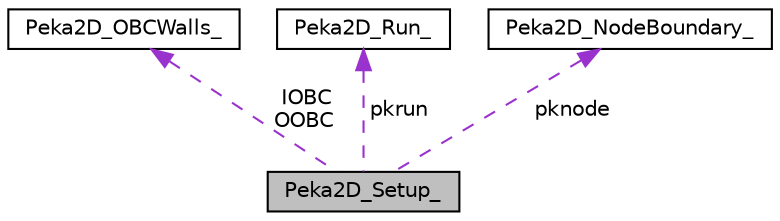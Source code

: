 digraph "Peka2D_Setup_"
{
 // LATEX_PDF_SIZE
  edge [fontname="Helvetica",fontsize="10",labelfontname="Helvetica",labelfontsize="10"];
  node [fontname="Helvetica",fontsize="10",shape=record];
  Node1 [label="Peka2D_Setup_",height=0.2,width=0.4,color="black", fillcolor="grey75", style="filled", fontcolor="black",tooltip=" "];
  Node2 -> Node1 [dir="back",color="darkorchid3",fontsize="10",style="dashed",label=" IOBC\nOOBC" ,fontname="Helvetica"];
  Node2 [label="Peka2D_OBCWalls_",height=0.2,width=0.4,color="black", fillcolor="white", style="filled",URL="$structPeka2D__OBCWalls__.html",tooltip=" "];
  Node3 -> Node1 [dir="back",color="darkorchid3",fontsize="10",style="dashed",label=" pkrun" ,fontname="Helvetica"];
  Node3 [label="Peka2D_Run_",height=0.2,width=0.4,color="black", fillcolor="white", style="filled",URL="$structPeka2D__Run__.html",tooltip=" "];
  Node4 -> Node1 [dir="back",color="darkorchid3",fontsize="10",style="dashed",label=" pknode" ,fontname="Helvetica"];
  Node4 [label="Peka2D_NodeBoundary_",height=0.2,width=0.4,color="black", fillcolor="white", style="filled",URL="$structPeka2D__NodeBoundary__.html",tooltip=" "];
}
